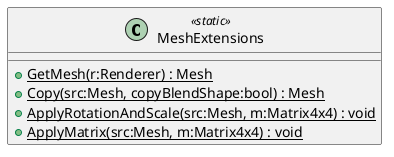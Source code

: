 @startuml
class MeshExtensions <<static>> {
    + {static} GetMesh(r:Renderer) : Mesh
    + {static} Copy(src:Mesh, copyBlendShape:bool) : Mesh
    + {static} ApplyRotationAndScale(src:Mesh, m:Matrix4x4) : void
    + {static} ApplyMatrix(src:Mesh, m:Matrix4x4) : void
}
@enduml
